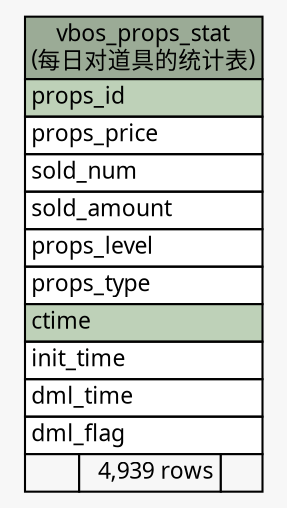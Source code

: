 // dot 2.26.0 on Linux 2.6.32-504.3.3.el6.x86_64
// SchemaSpy rev Unknown
digraph "vbos_props_stat" {
  graph [
    rankdir="RL"
    bgcolor="#f7f7f7"
    nodesep="0.18"
    ranksep="0.46"
    fontname="Microsoft YaHei"
    fontsize="11"
  ];
  node [
    fontname="Microsoft YaHei"
    fontsize="11"
    shape="plaintext"
  ];
  edge [
    arrowsize="0.8"
  ];
  "vbos_props_stat" [
    label=<
    <TABLE BORDER="0" CELLBORDER="1" CELLSPACING="0" BGCOLOR="#ffffff">
      <TR><TD COLSPAN="3" BGCOLOR="#9bab96" ALIGN="CENTER">vbos_props_stat<br/>(每日对道具的统计表)</TD></TR>
      <TR><TD PORT="props_id" COLSPAN="3" BGCOLOR="#bed1b8" ALIGN="LEFT">props_id</TD></TR>
      <TR><TD PORT="props_price" COLSPAN="3" ALIGN="LEFT">props_price</TD></TR>
      <TR><TD PORT="sold_num" COLSPAN="3" ALIGN="LEFT">sold_num</TD></TR>
      <TR><TD PORT="sold_amount" COLSPAN="3" ALIGN="LEFT">sold_amount</TD></TR>
      <TR><TD PORT="props_level" COLSPAN="3" ALIGN="LEFT">props_level</TD></TR>
      <TR><TD PORT="props_type" COLSPAN="3" ALIGN="LEFT">props_type</TD></TR>
      <TR><TD PORT="ctime" COLSPAN="3" BGCOLOR="#bed1b8" ALIGN="LEFT">ctime</TD></TR>
      <TR><TD PORT="init_time" COLSPAN="3" ALIGN="LEFT">init_time</TD></TR>
      <TR><TD PORT="dml_time" COLSPAN="3" ALIGN="LEFT">dml_time</TD></TR>
      <TR><TD PORT="dml_flag" COLSPAN="3" ALIGN="LEFT">dml_flag</TD></TR>
      <TR><TD ALIGN="LEFT" BGCOLOR="#f7f7f7">  </TD><TD ALIGN="RIGHT" BGCOLOR="#f7f7f7">4,939 rows</TD><TD ALIGN="RIGHT" BGCOLOR="#f7f7f7">  </TD></TR>
    </TABLE>>
    URL="tables/vbos_props_stat.html"
    tooltip="vbos_props_stat"
  ];
}
